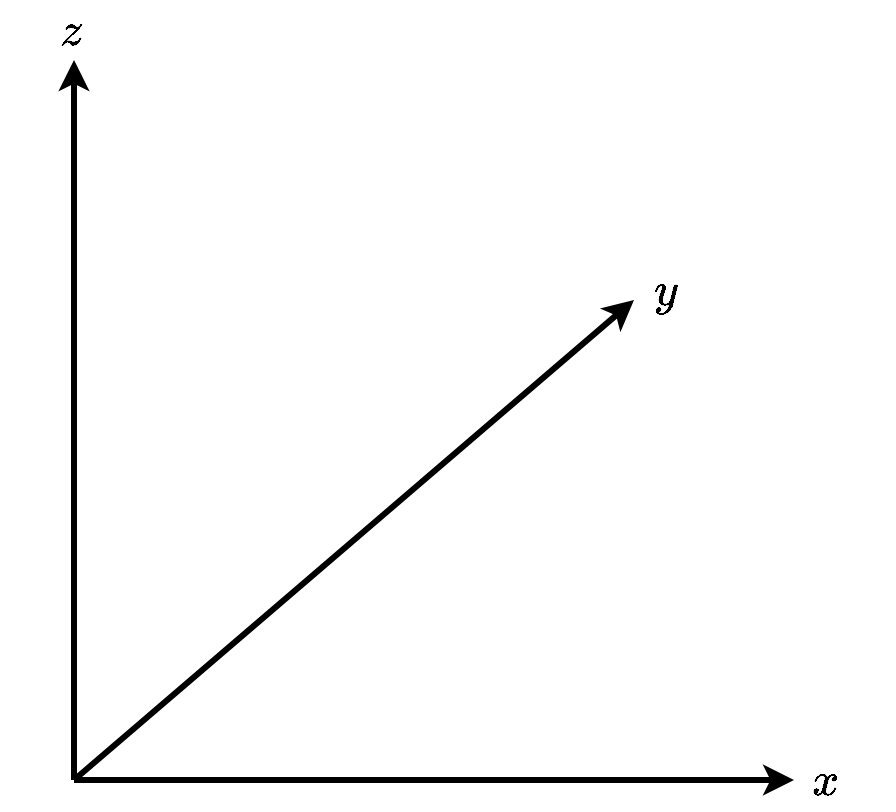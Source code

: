 <mxfile version="17.2.4" type="device"><diagram id="9zKH7UDL3UVf2fCO1HAJ" name="Seite-1"><mxGraphModel dx="1018" dy="741" grid="1" gridSize="10" guides="1" tooltips="1" connect="1" arrows="1" fold="1" page="1" pageScale="1" pageWidth="827" pageHeight="1169" math="1" shadow="0"><root><mxCell id="0"/><mxCell id="1" parent="0"/><mxCell id="nTUdAoum9Ac9dXSfT4wt-1" value="" style="endArrow=classic;html=1;rounded=0;strokeWidth=3;" edge="1" parent="1"><mxGeometry width="50" height="50" relative="1" as="geometry"><mxPoint x="280" y="480" as="sourcePoint"/><mxPoint x="640" y="480" as="targetPoint"/></mxGeometry></mxCell><mxCell id="nTUdAoum9Ac9dXSfT4wt-2" value="" style="endArrow=classic;html=1;rounded=0;strokeWidth=3;" edge="1" parent="1"><mxGeometry width="50" height="50" relative="1" as="geometry"><mxPoint x="280" y="480" as="sourcePoint"/><mxPoint x="280" y="120" as="targetPoint"/></mxGeometry></mxCell><mxCell id="nTUdAoum9Ac9dXSfT4wt-3" value="" style="endArrow=classic;html=1;rounded=0;strokeWidth=3;" edge="1" parent="1"><mxGeometry width="50" height="50" relative="1" as="geometry"><mxPoint x="280" y="480" as="sourcePoint"/><mxPoint x="560" y="240" as="targetPoint"/></mxGeometry></mxCell><mxCell id="nTUdAoum9Ac9dXSfT4wt-4" value="$$x$$" style="text;html=1;resizable=0;autosize=1;align=center;verticalAlign=middle;points=[];fillColor=none;strokeColor=none;rounded=0;fontSize=20;" vertex="1" parent="1"><mxGeometry x="620" y="465" width="70" height="30" as="geometry"/></mxCell><mxCell id="nTUdAoum9Ac9dXSfT4wt-5" value="$$y$$" style="text;html=1;resizable=0;autosize=1;align=center;verticalAlign=middle;points=[];fillColor=none;strokeColor=none;rounded=0;fontSize=20;" vertex="1" parent="1"><mxGeometry x="540" y="220" width="70" height="30" as="geometry"/></mxCell><mxCell id="nTUdAoum9Ac9dXSfT4wt-6" value="$$z$$" style="text;html=1;resizable=0;autosize=1;align=center;verticalAlign=middle;points=[];fillColor=none;strokeColor=none;rounded=0;fontSize=20;" vertex="1" parent="1"><mxGeometry x="243" y="90" width="70" height="30" as="geometry"/></mxCell></root></mxGraphModel></diagram></mxfile>